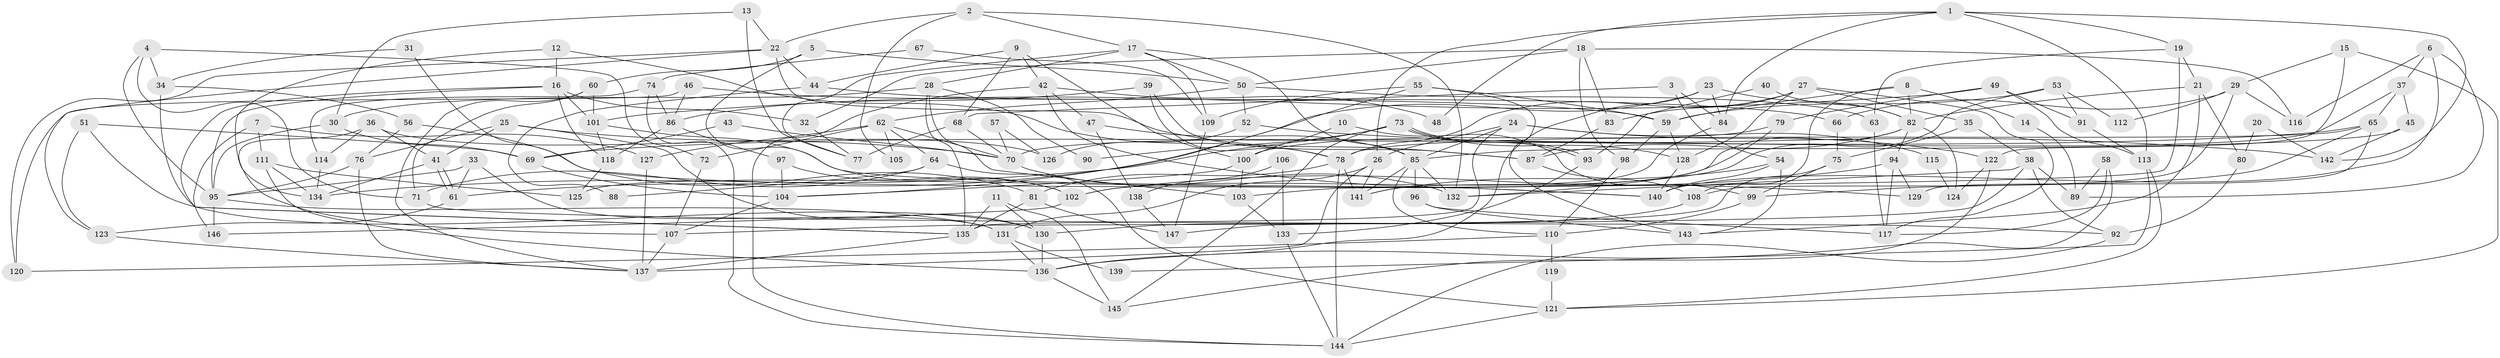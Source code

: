 // Generated by graph-tools (version 1.1) at 2025/11/02/27/25 16:11:17]
// undirected, 147 vertices, 294 edges
graph export_dot {
graph [start="1"]
  node [color=gray90,style=filled];
  1;
  2;
  3;
  4;
  5;
  6;
  7;
  8;
  9;
  10;
  11;
  12;
  13;
  14;
  15;
  16;
  17;
  18;
  19;
  20;
  21;
  22;
  23;
  24;
  25;
  26;
  27;
  28;
  29;
  30;
  31;
  32;
  33;
  34;
  35;
  36;
  37;
  38;
  39;
  40;
  41;
  42;
  43;
  44;
  45;
  46;
  47;
  48;
  49;
  50;
  51;
  52;
  53;
  54;
  55;
  56;
  57;
  58;
  59;
  60;
  61;
  62;
  63;
  64;
  65;
  66;
  67;
  68;
  69;
  70;
  71;
  72;
  73;
  74;
  75;
  76;
  77;
  78;
  79;
  80;
  81;
  82;
  83;
  84;
  85;
  86;
  87;
  88;
  89;
  90;
  91;
  92;
  93;
  94;
  95;
  96;
  97;
  98;
  99;
  100;
  101;
  102;
  103;
  104;
  105;
  106;
  107;
  108;
  109;
  110;
  111;
  112;
  113;
  114;
  115;
  116;
  117;
  118;
  119;
  120;
  121;
  122;
  123;
  124;
  125;
  126;
  127;
  128;
  129;
  130;
  131;
  132;
  133;
  134;
  135;
  136;
  137;
  138;
  139;
  140;
  141;
  142;
  143;
  144;
  145;
  146;
  147;
  1 -- 26;
  1 -- 19;
  1 -- 48;
  1 -- 84;
  1 -- 113;
  1 -- 142;
  2 -- 132;
  2 -- 22;
  2 -- 17;
  2 -- 105;
  3 -- 54;
  3 -- 84;
  3 -- 68;
  4 -- 34;
  4 -- 95;
  4 -- 71;
  4 -- 72;
  5 -- 50;
  5 -- 102;
  5 -- 60;
  6 -- 89;
  6 -- 140;
  6 -- 37;
  6 -- 116;
  7 -- 127;
  7 -- 111;
  7 -- 146;
  8 -- 82;
  8 -- 59;
  8 -- 14;
  8 -- 108;
  9 -- 100;
  9 -- 68;
  9 -- 42;
  9 -- 44;
  10 -- 100;
  10 -- 99;
  11 -- 130;
  11 -- 135;
  11 -- 145;
  12 -- 134;
  12 -- 16;
  12 -- 78;
  13 -- 30;
  13 -- 77;
  13 -- 22;
  14 -- 89;
  15 -- 29;
  15 -- 122;
  15 -- 121;
  16 -- 135;
  16 -- 32;
  16 -- 95;
  16 -- 101;
  16 -- 118;
  17 -- 28;
  17 -- 50;
  17 -- 77;
  17 -- 85;
  17 -- 109;
  18 -- 50;
  18 -- 116;
  18 -- 32;
  18 -- 83;
  18 -- 98;
  19 -- 63;
  19 -- 21;
  19 -- 103;
  20 -- 142;
  20 -- 80;
  21 -- 82;
  21 -- 143;
  21 -- 80;
  22 -- 123;
  22 -- 44;
  22 -- 87;
  22 -- 120;
  23 -- 84;
  23 -- 82;
  23 -- 61;
  23 -- 136;
  24 -- 85;
  24 -- 26;
  24 -- 115;
  24 -- 122;
  24 -- 135;
  25 -- 41;
  25 -- 76;
  25 -- 70;
  25 -- 130;
  26 -- 131;
  26 -- 137;
  26 -- 141;
  27 -- 128;
  27 -- 83;
  27 -- 35;
  27 -- 78;
  27 -- 117;
  28 -- 135;
  28 -- 30;
  28 -- 90;
  28 -- 103;
  29 -- 108;
  29 -- 66;
  29 -- 112;
  29 -- 116;
  30 -- 69;
  30 -- 95;
  31 -- 34;
  31 -- 81;
  32 -- 77;
  33 -- 61;
  33 -- 95;
  33 -- 131;
  34 -- 135;
  34 -- 56;
  35 -- 38;
  35 -- 75;
  36 -- 114;
  36 -- 41;
  36 -- 107;
  36 -- 126;
  37 -- 70;
  37 -- 45;
  37 -- 65;
  38 -- 132;
  38 -- 107;
  38 -- 89;
  38 -- 92;
  39 -- 86;
  39 -- 78;
  39 -- 87;
  40 -- 82;
  40 -- 93;
  41 -- 134;
  41 -- 61;
  41 -- 61;
  42 -- 144;
  42 -- 47;
  42 -- 48;
  42 -- 129;
  43 -- 69;
  43 -- 70;
  44 -- 66;
  44 -- 88;
  45 -- 85;
  45 -- 142;
  46 -- 86;
  46 -- 120;
  46 -- 59;
  47 -- 85;
  47 -- 138;
  49 -- 101;
  49 -- 79;
  49 -- 91;
  49 -- 113;
  50 -- 62;
  50 -- 52;
  50 -- 63;
  51 -- 130;
  51 -- 123;
  51 -- 69;
  52 -- 142;
  52 -- 126;
  53 -- 91;
  53 -- 102;
  53 -- 59;
  53 -- 112;
  54 -- 140;
  54 -- 141;
  54 -- 143;
  55 -- 109;
  55 -- 59;
  55 -- 104;
  55 -- 143;
  56 -- 140;
  56 -- 76;
  57 -- 126;
  57 -- 70;
  58 -- 136;
  58 -- 117;
  58 -- 89;
  59 -- 98;
  59 -- 128;
  60 -- 71;
  60 -- 101;
  60 -- 137;
  61 -- 123;
  62 -- 64;
  62 -- 72;
  62 -- 70;
  62 -- 105;
  62 -- 127;
  63 -- 117;
  64 -- 121;
  64 -- 71;
  64 -- 88;
  65 -- 78;
  65 -- 69;
  65 -- 99;
  65 -- 129;
  66 -- 75;
  67 -- 109;
  67 -- 74;
  68 -- 70;
  68 -- 77;
  69 -- 104;
  70 -- 132;
  71 -- 92;
  72 -- 107;
  73 -- 145;
  73 -- 93;
  73 -- 93;
  73 -- 90;
  73 -- 128;
  73 -- 134;
  74 -- 86;
  74 -- 144;
  74 -- 114;
  75 -- 99;
  75 -- 147;
  76 -- 137;
  76 -- 95;
  78 -- 81;
  78 -- 141;
  78 -- 144;
  79 -- 132;
  79 -- 100;
  80 -- 92;
  81 -- 135;
  81 -- 147;
  82 -- 94;
  82 -- 87;
  82 -- 124;
  82 -- 125;
  83 -- 87;
  84 -- 141;
  85 -- 141;
  85 -- 96;
  85 -- 110;
  85 -- 132;
  86 -- 118;
  86 -- 97;
  87 -- 108;
  91 -- 113;
  92 -- 144;
  93 -- 133;
  94 -- 117;
  94 -- 129;
  94 -- 102;
  95 -- 131;
  95 -- 146;
  96 -- 143;
  96 -- 117;
  97 -- 102;
  97 -- 104;
  98 -- 110;
  99 -- 110;
  100 -- 103;
  100 -- 104;
  101 -- 118;
  101 -- 140;
  102 -- 146;
  103 -- 133;
  104 -- 107;
  106 -- 138;
  106 -- 133;
  107 -- 137;
  108 -- 130;
  109 -- 147;
  110 -- 119;
  110 -- 120;
  111 -- 125;
  111 -- 136;
  111 -- 134;
  113 -- 121;
  113 -- 139;
  114 -- 134;
  115 -- 124;
  118 -- 125;
  119 -- 121;
  121 -- 144;
  122 -- 145;
  122 -- 124;
  123 -- 137;
  127 -- 137;
  128 -- 140;
  130 -- 136;
  131 -- 136;
  131 -- 139;
  133 -- 144;
  135 -- 137;
  136 -- 145;
  138 -- 147;
}
